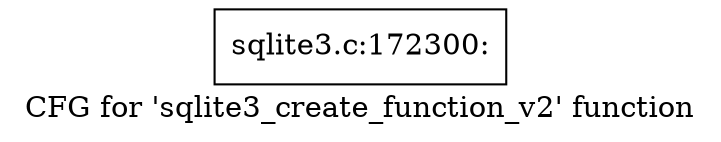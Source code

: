 digraph "CFG for 'sqlite3_create_function_v2' function" {
	label="CFG for 'sqlite3_create_function_v2' function";

	Node0x55c0f6a121c0 [shape=record,label="{sqlite3.c:172300:}"];
}

